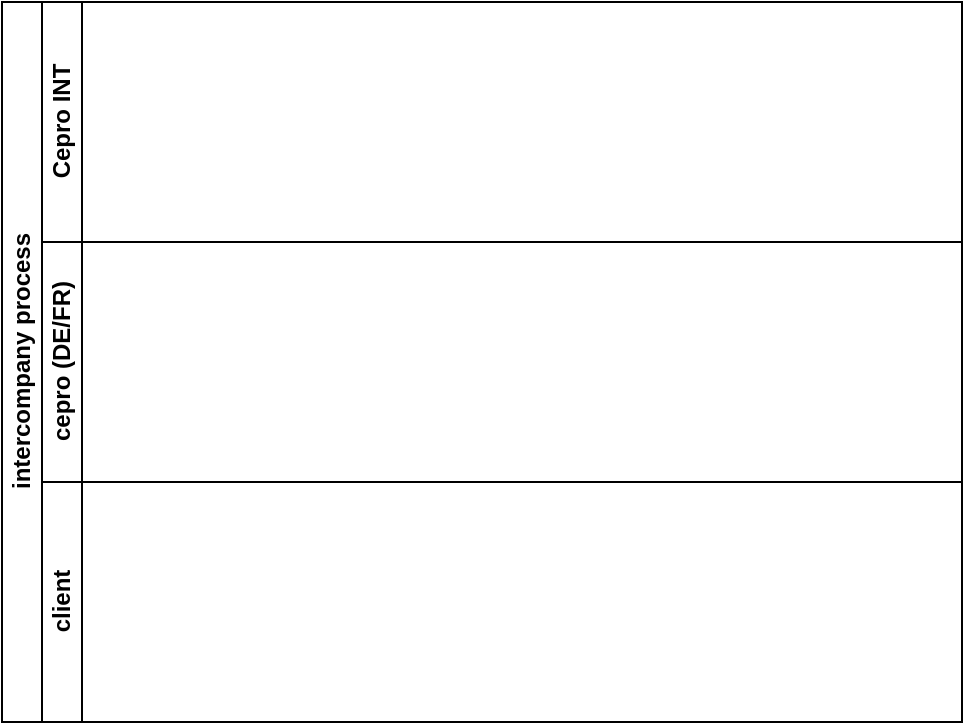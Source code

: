 <mxfile version="14.7.7" type="github">
  <diagram id="kgpKYQtTHZ0yAKxKKP6v" name="Page-1">
    <mxGraphModel dx="1426" dy="800" grid="1" gridSize="10" guides="1" tooltips="1" connect="1" arrows="1" fold="1" page="1" pageScale="1" pageWidth="850" pageHeight="1100" math="0" shadow="0">
      <root>
        <mxCell id="0" />
        <mxCell id="1" parent="0" />
        <mxCell id="2VjHeU6Kj2DrrdjrndzW-1" value="intercompany process" style="swimlane;html=1;childLayout=stackLayout;resizeParent=1;resizeParentMax=0;horizontal=0;startSize=20;horizontalStack=0;" vertex="1" parent="1">
          <mxGeometry x="180" y="230" width="480" height="360" as="geometry" />
        </mxCell>
        <mxCell id="2VjHeU6Kj2DrrdjrndzW-2" value="Cepro INT" style="swimlane;html=1;startSize=20;horizontal=0;" vertex="1" parent="2VjHeU6Kj2DrrdjrndzW-1">
          <mxGeometry x="20" width="460" height="120" as="geometry" />
        </mxCell>
        <mxCell id="2VjHeU6Kj2DrrdjrndzW-3" value="cepro (DE/FR)" style="swimlane;html=1;startSize=20;horizontal=0;" vertex="1" parent="2VjHeU6Kj2DrrdjrndzW-1">
          <mxGeometry x="20" y="120" width="460" height="120" as="geometry" />
        </mxCell>
        <mxCell id="2VjHeU6Kj2DrrdjrndzW-4" value="client" style="swimlane;html=1;startSize=20;horizontal=0;" vertex="1" parent="2VjHeU6Kj2DrrdjrndzW-1">
          <mxGeometry x="20" y="240" width="460" height="120" as="geometry" />
        </mxCell>
      </root>
    </mxGraphModel>
  </diagram>
</mxfile>
